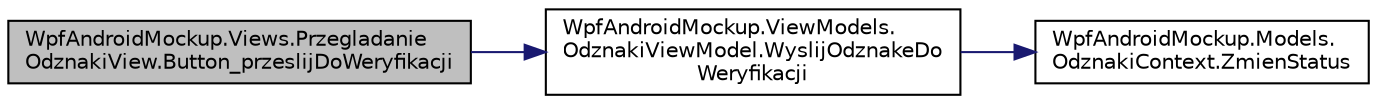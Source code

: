 digraph "WpfAndroidMockup.Views.PrzegladanieOdznakiView.Button_przeslijDoWeryfikacji"
{
 // INTERACTIVE_SVG=YES
  edge [fontname="Helvetica",fontsize="10",labelfontname="Helvetica",labelfontsize="10"];
  node [fontname="Helvetica",fontsize="10",shape=record];
  rankdir="LR";
  Node6 [label="WpfAndroidMockup.Views.Przegladanie\lOdznakiView.Button_przeslijDoWeryfikacji",height=0.2,width=0.4,color="black", fillcolor="grey75", style="filled", fontcolor="black"];
  Node6 -> Node7 [color="midnightblue",fontsize="10",style="solid",fontname="Helvetica"];
  Node7 [label="WpfAndroidMockup.ViewModels.\lOdznakiViewModel.WyslijOdznakeDo\lWeryfikacji",height=0.2,width=0.4,color="black", fillcolor="white", style="filled",URL="$class_wpf_android_mockup_1_1_view_models_1_1_odznaki_view_model.html#abe0f97ad523e58b09fb3098acc22e736",tooltip="przesyła odznakę do weryfikacji "];
  Node7 -> Node8 [color="midnightblue",fontsize="10",style="solid",fontname="Helvetica"];
  Node8 [label="WpfAndroidMockup.Models.\lOdznakiContext.ZmienStatus",height=0.2,width=0.4,color="black", fillcolor="white", style="filled",URL="$class_wpf_android_mockup_1_1_models_1_1_odznaki_context.html#a3353ea5a50ff8e4577810bcd447b376c",tooltip="Zmienia status. "];
}

